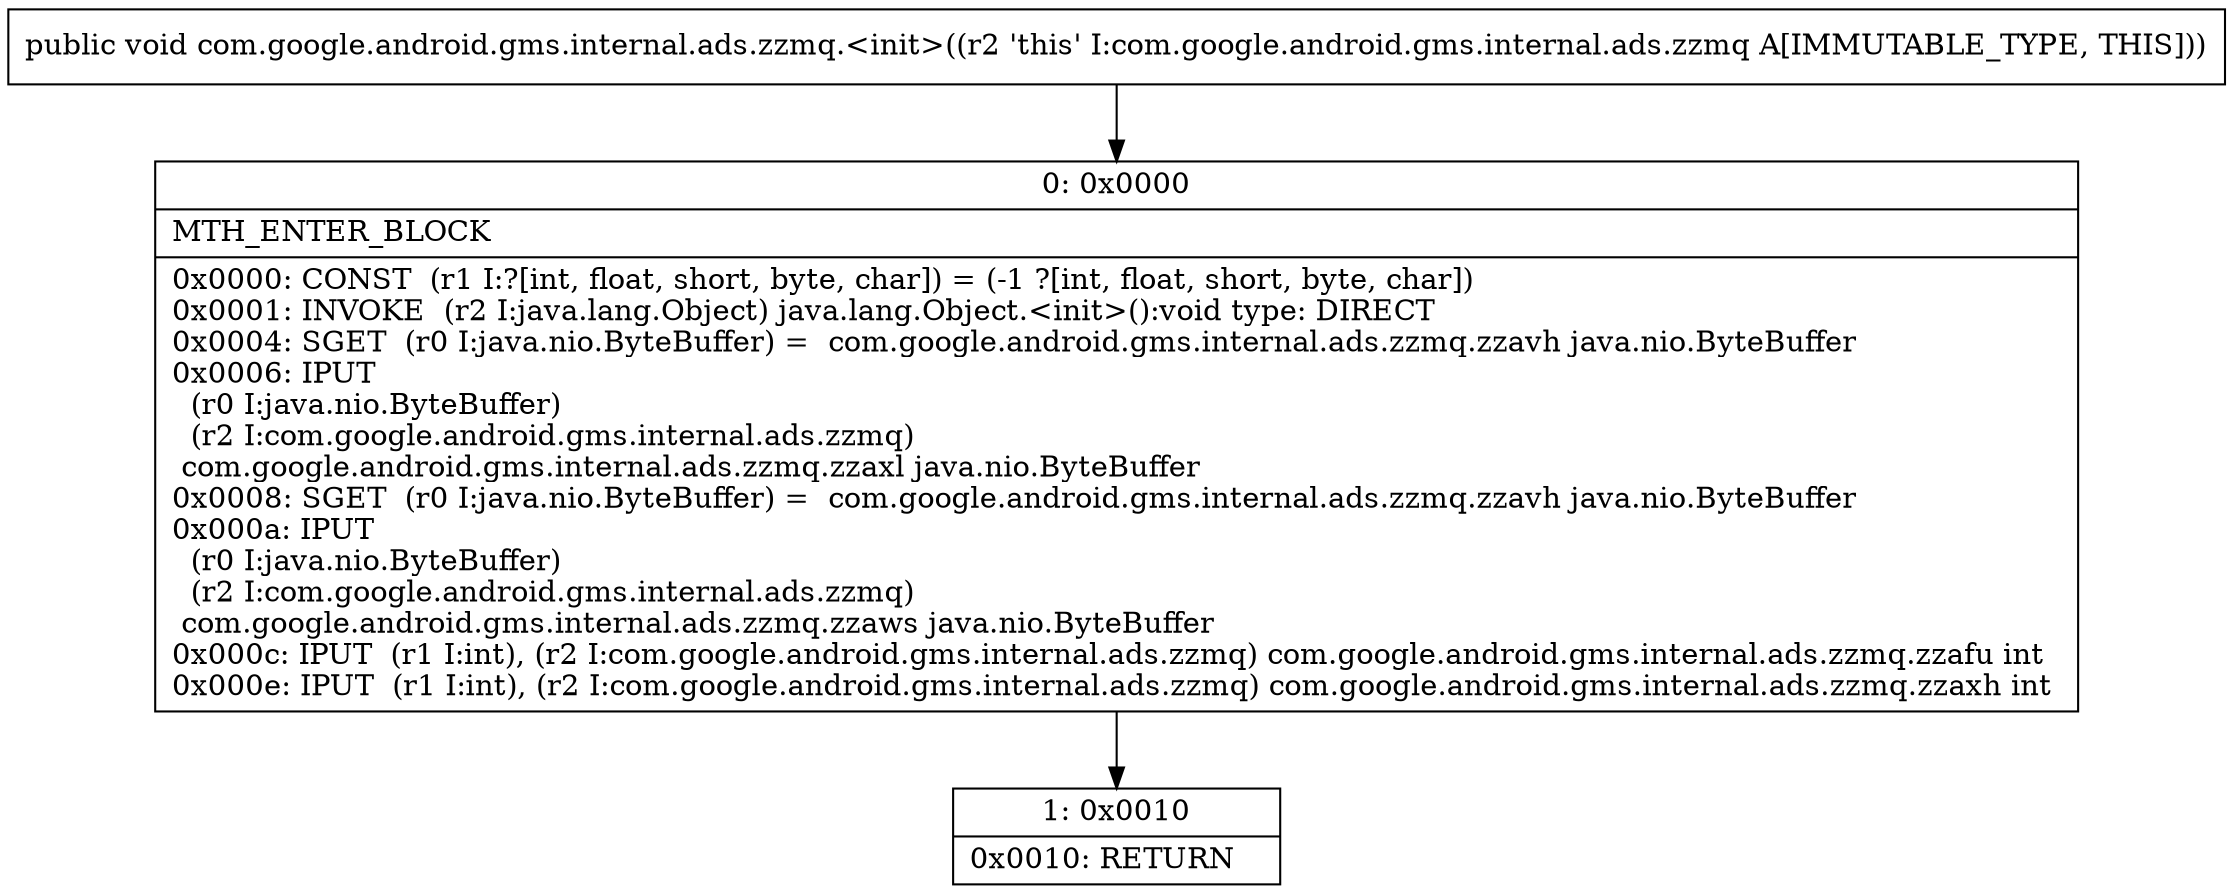 digraph "CFG forcom.google.android.gms.internal.ads.zzmq.\<init\>()V" {
Node_0 [shape=record,label="{0\:\ 0x0000|MTH_ENTER_BLOCK\l|0x0000: CONST  (r1 I:?[int, float, short, byte, char]) = (\-1 ?[int, float, short, byte, char]) \l0x0001: INVOKE  (r2 I:java.lang.Object) java.lang.Object.\<init\>():void type: DIRECT \l0x0004: SGET  (r0 I:java.nio.ByteBuffer) =  com.google.android.gms.internal.ads.zzmq.zzavh java.nio.ByteBuffer \l0x0006: IPUT  \l  (r0 I:java.nio.ByteBuffer)\l  (r2 I:com.google.android.gms.internal.ads.zzmq)\l com.google.android.gms.internal.ads.zzmq.zzaxl java.nio.ByteBuffer \l0x0008: SGET  (r0 I:java.nio.ByteBuffer) =  com.google.android.gms.internal.ads.zzmq.zzavh java.nio.ByteBuffer \l0x000a: IPUT  \l  (r0 I:java.nio.ByteBuffer)\l  (r2 I:com.google.android.gms.internal.ads.zzmq)\l com.google.android.gms.internal.ads.zzmq.zzaws java.nio.ByteBuffer \l0x000c: IPUT  (r1 I:int), (r2 I:com.google.android.gms.internal.ads.zzmq) com.google.android.gms.internal.ads.zzmq.zzafu int \l0x000e: IPUT  (r1 I:int), (r2 I:com.google.android.gms.internal.ads.zzmq) com.google.android.gms.internal.ads.zzmq.zzaxh int \l}"];
Node_1 [shape=record,label="{1\:\ 0x0010|0x0010: RETURN   \l}"];
MethodNode[shape=record,label="{public void com.google.android.gms.internal.ads.zzmq.\<init\>((r2 'this' I:com.google.android.gms.internal.ads.zzmq A[IMMUTABLE_TYPE, THIS])) }"];
MethodNode -> Node_0;
Node_0 -> Node_1;
}

